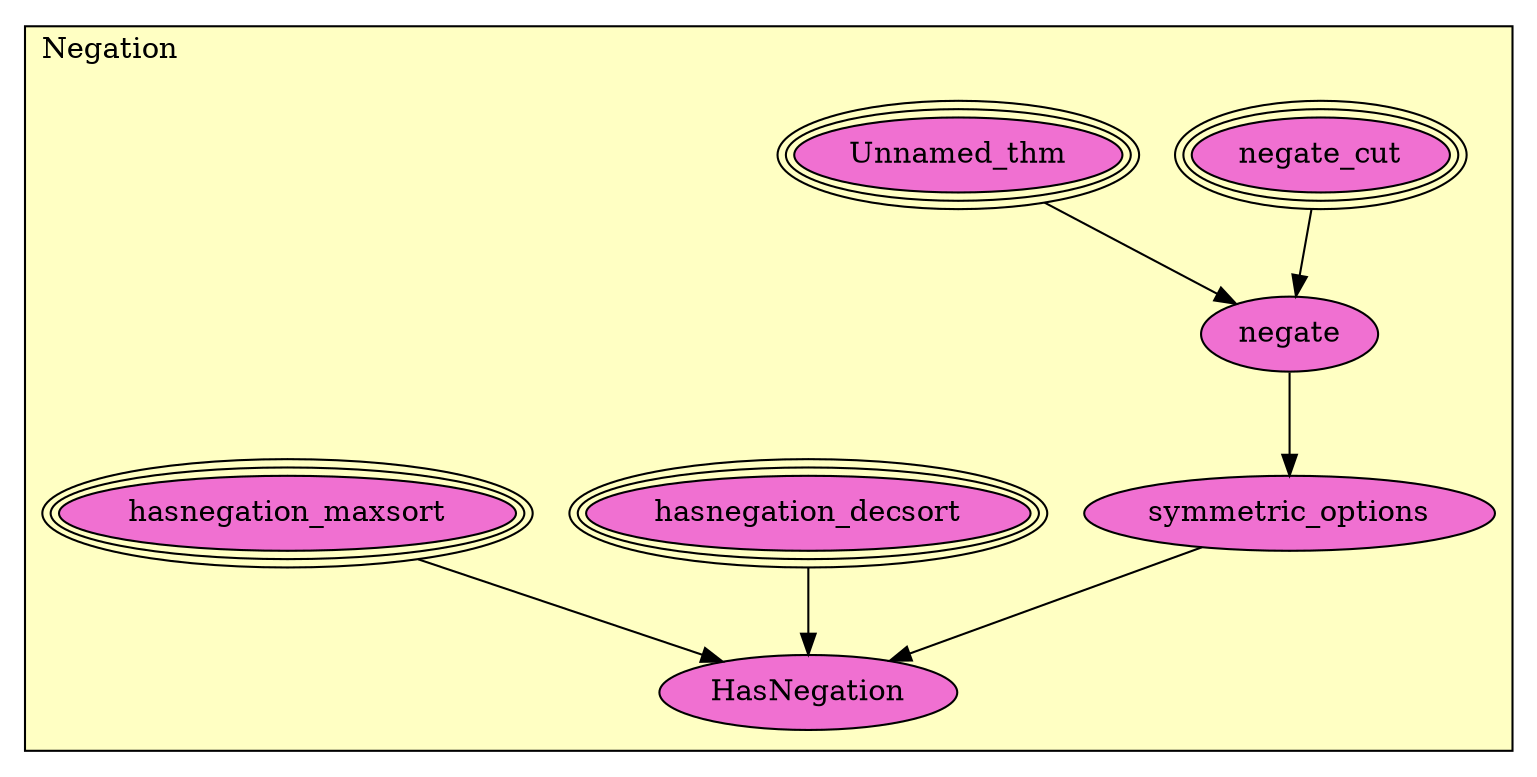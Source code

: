 digraph HoTT_Spaces_No_Negation {
  graph [ratio=0.5]
  node [style=filled]
Negation_negate_cut [label="negate_cut", URL=<Negation.html#negate_cut>, peripheries=3, fillcolor="#F070D1"] ;
Negation_Unnamed_thm [label="Unnamed_thm", URL=<Negation.html#Unnamed_thm>, peripheries=3, fillcolor="#F070D1"] ;
Negation_negate [label="negate", URL=<Negation.html#negate>, fillcolor="#F070D1"] ;
Negation_hasnegation_decsort [label="hasnegation_decsort", URL=<Negation.html#hasnegation_decsort>, peripheries=3, fillcolor="#F070D1"] ;
Negation_hasnegation_maxsort [label="hasnegation_maxsort", URL=<Negation.html#hasnegation_maxsort>, peripheries=3, fillcolor="#F070D1"] ;
Negation_symmetric_options [label="symmetric_options", URL=<Negation.html#symmetric_options>, fillcolor="#F070D1"] ;
Negation_HasNegation [label="HasNegation", URL=<Negation.html#HasNegation>, fillcolor="#F070D1"] ;
  Negation_negate_cut -> Negation_negate [] ;
  Negation_Unnamed_thm -> Negation_negate [] ;
  Negation_negate -> Negation_symmetric_options [] ;
  Negation_hasnegation_decsort -> Negation_HasNegation [] ;
  Negation_hasnegation_maxsort -> Negation_HasNegation [] ;
  Negation_symmetric_options -> Negation_HasNegation [] ;
subgraph cluster_Negation { label="Negation"; fillcolor="#FFFFC3"; labeljust=l; style=filled 
Negation_HasNegation; Negation_symmetric_options; Negation_hasnegation_maxsort; Negation_hasnegation_decsort; Negation_negate; Negation_Unnamed_thm; Negation_negate_cut; };
} /* END */
